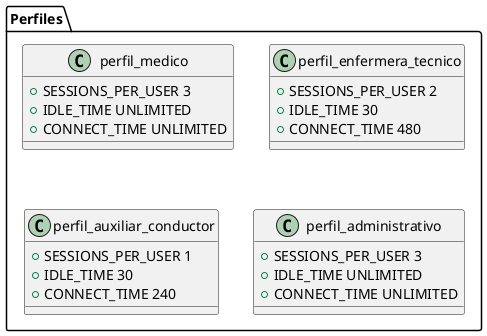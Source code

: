 @startuml Perfiles

package "Perfiles" {
    class perfil_medico {
        + SESSIONS_PER_USER 3
        + IDLE_TIME UNLIMITED
        + CONNECT_TIME UNLIMITED
    }
    class perfil_enfermera_tecnico {
        + SESSIONS_PER_USER 2
        + IDLE_TIME 30
        + CONNECT_TIME 480
    }
    class perfil_auxiliar_conductor {
        + SESSIONS_PER_USER 1
        + IDLE_TIME 30
        + CONNECT_TIME 240
    }
    class perfil_administrativo {
        + SESSIONS_PER_USER 3
        + IDLE_TIME UNLIMITED
        + CONNECT_TIME UNLIMITED
    }
}
@enduml
